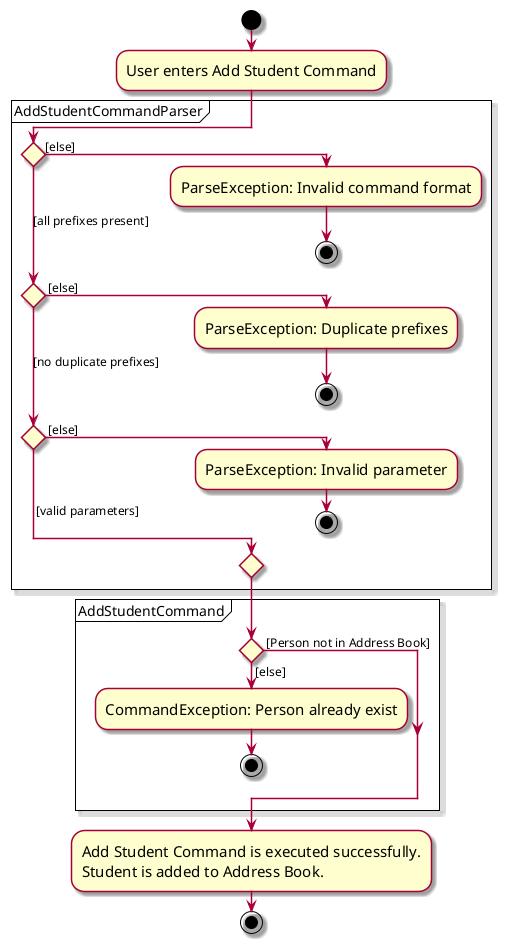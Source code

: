 @startuml
skin rose
skinparam ActivityFontSize 15
skinparam ArrowFontSize 12
!pragma useVerticalIf on
start
:User enters Add Student Command;

partition AddStudentCommandParser{
    if () then ([else])
        :ParseException: Invalid command format;
        stop
    ([all prefixes present]) elseif () then ( [else])
        :ParseException: Duplicate prefixes;
        stop
    ([no duplicate prefixes]) elseif () then ( [else])
        :ParseException: Invalid parameter;
        stop
    else ( [valid parameters])

endif
}

partition AddStudentCommand {

if () then ([else])
:CommandException: Person already exist;
stop
else ( [Person not in Address Book] )

endif
}

:Add Student Command is executed successfully.
Student is added to Address Book.;
stop



@enduml
